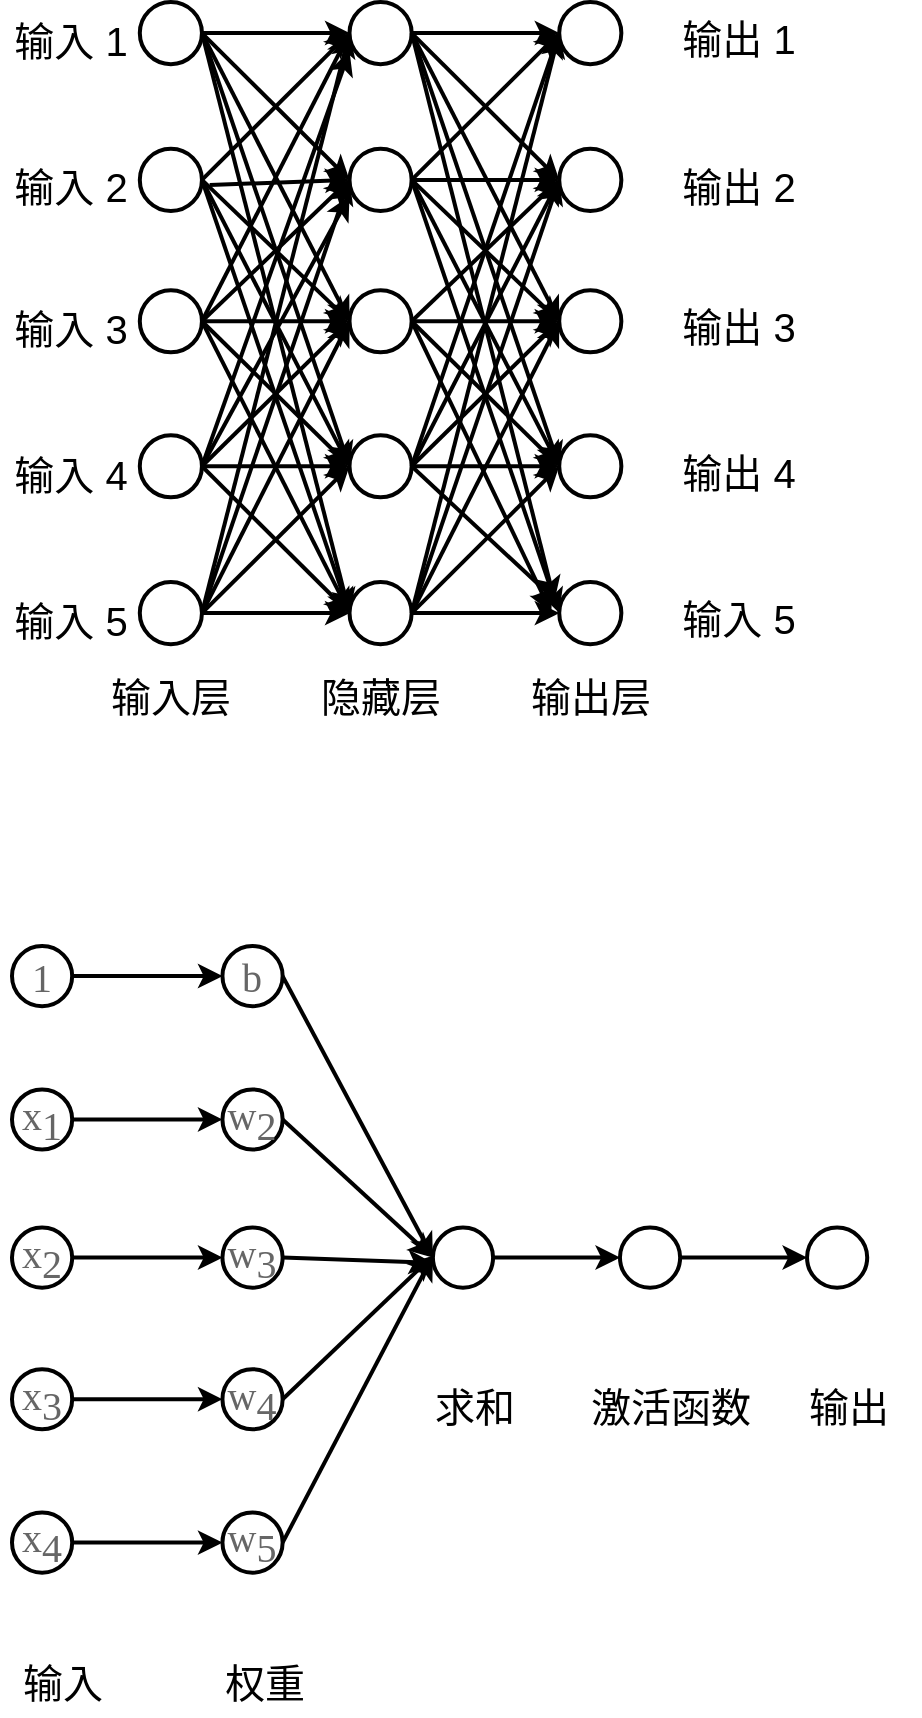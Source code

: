 <mxfile scale="10" border="0">
    <diagram id="691b31df-7cfc-d80e-552c-7aa9f8c0b5f7" name="Page-1">
        <mxGraphModel dx="840" dy="490" grid="1" gridSize="10" guides="1" tooltips="1" connect="1" arrows="1" fold="1" page="1" pageScale="1" pageWidth="413" pageHeight="583" background="#ffffff" math="0" shadow="0">
            <root>
                <mxCell id="0"/>
                <mxCell id="1" parent="0"/>
                <mxCell id="397" value="" style="group;fontSize=20;" vertex="1" connectable="0" parent="1">
                    <mxGeometry y="113" width="415.631" height="388.874" as="geometry"/>
                </mxCell>
                <mxCell id="3" value="" style="ellipse;whiteSpace=wrap;html=1;aspect=fixed;strokeWidth=2;fillColor=none;fontColor=#666666;align=center;strokeColor=#000000;fontSize=20;" parent="397" vertex="1">
                    <mxGeometry x="69.903" width="31.068" height="31.068" as="geometry"/>
                </mxCell>
                <mxCell id="311" style="edgeStyle=none;html=1;entryX=0;entryY=0.5;entryDx=0;entryDy=0;strokeColor=#000000;strokeWidth=2;fontSize=20;" parent="397" target="9" edge="1">
                    <mxGeometry relative="1" as="geometry">
                        <mxPoint x="104.854" y="91.539" as="sourcePoint"/>
                    </mxGeometry>
                </mxCell>
                <mxCell id="4" value="" style="ellipse;whiteSpace=wrap;html=1;aspect=fixed;strokeWidth=2;fillColor=none;fontColor=#666666;align=center;strokeColor=#000000;fontSize=20;" parent="397" vertex="1">
                    <mxGeometry x="69.903" y="73.412" width="31.068" height="31.068" as="geometry"/>
                </mxCell>
                <mxCell id="5" value="" style="ellipse;whiteSpace=wrap;html=1;aspect=fixed;strokeWidth=2;fillColor=none;fontColor=#666666;align=center;strokeColor=#000000;fontSize=20;" parent="397" vertex="1">
                    <mxGeometry x="69.903" y="144.105" width="31.068" height="31.068" as="geometry"/>
                </mxCell>
                <mxCell id="6" value="" style="ellipse;whiteSpace=wrap;html=1;aspect=fixed;strokeWidth=2;fillColor=none;fontColor=#666666;align=center;strokeColor=#000000;fontSize=20;" parent="397" vertex="1">
                    <mxGeometry x="69.903" y="290.023" width="31.068" height="31.068" as="geometry"/>
                </mxCell>
                <mxCell id="320" style="edgeStyle=none;html=1;exitX=1;exitY=0.5;exitDx=0;exitDy=0;strokeColor=#000000;strokeWidth=2;fontSize=20;" parent="397" source="7" edge="1">
                    <mxGeometry relative="1" as="geometry">
                        <mxPoint x="174.757" y="96.977" as="targetPoint"/>
                    </mxGeometry>
                </mxCell>
                <mxCell id="321" style="edgeStyle=none;html=1;exitX=1;exitY=0.5;exitDx=0;exitDy=0;strokeColor=#000000;strokeWidth=2;fontSize=20;" parent="397" source="7" edge="1">
                    <mxGeometry relative="1" as="geometry">
                        <mxPoint x="174.757" y="24.471" as="targetPoint"/>
                    </mxGeometry>
                </mxCell>
                <mxCell id="7" value="" style="ellipse;whiteSpace=wrap;html=1;aspect=fixed;strokeWidth=2;fillColor=none;fontColor=#666666;align=center;strokeColor=#000000;fontSize=20;" parent="397" vertex="1">
                    <mxGeometry x="69.903" y="216.611" width="31.068" height="31.068" as="geometry"/>
                </mxCell>
                <mxCell id="8" value="" style="ellipse;whiteSpace=wrap;html=1;aspect=fixed;strokeWidth=2;fillColor=none;fontColor=#666666;align=center;strokeColor=#000000;fontSize=20;" parent="397" vertex="1">
                    <mxGeometry x="174.757" width="31.068" height="31.068" as="geometry"/>
                </mxCell>
                <mxCell id="155" style="edgeStyle=none;html=1;exitX=1;exitY=0.5;exitDx=0;exitDy=0;entryX=0;entryY=0.5;entryDx=0;entryDy=0;strokeColor=#000000;strokeWidth=2;fontSize=20;" parent="397" source="3" target="8" edge="1">
                    <mxGeometry relative="1" as="geometry"/>
                </mxCell>
                <mxCell id="310" style="edgeStyle=none;html=1;exitX=1;exitY=0.5;exitDx=0;exitDy=0;strokeColor=#000000;entryX=0;entryY=0.5;entryDx=0;entryDy=0;strokeWidth=2;fontSize=20;" parent="397" source="4" target="8" edge="1">
                    <mxGeometry relative="1" as="geometry">
                        <mxPoint x="166.99" y="24.471" as="targetPoint"/>
                    </mxGeometry>
                </mxCell>
                <mxCell id="315" style="edgeStyle=none;html=1;exitX=1;exitY=0.5;exitDx=0;exitDy=0;entryX=0;entryY=0.5;entryDx=0;entryDy=0;strokeColor=#000000;strokeWidth=2;fontSize=20;" parent="397" source="5" target="8" edge="1">
                    <mxGeometry relative="1" as="geometry"/>
                </mxCell>
                <mxCell id="329" style="edgeStyle=none;html=1;exitX=1;exitY=0.5;exitDx=0;exitDy=0;entryX=0;entryY=0.5;entryDx=0;entryDy=0;strokeColor=#000000;strokeWidth=2;fontSize=20;" parent="397" source="6" target="8" edge="1">
                    <mxGeometry relative="1" as="geometry"/>
                </mxCell>
                <mxCell id="9" value="" style="ellipse;whiteSpace=wrap;html=1;aspect=fixed;strokeWidth=2;fillColor=none;fontColor=#666666;align=center;strokeColor=#000000;fontSize=20;" parent="397" vertex="1">
                    <mxGeometry x="174.757" y="73.412" width="31.068" height="31.068" as="geometry"/>
                </mxCell>
                <mxCell id="149" style="edgeStyle=none;html=1;exitX=1;exitY=0.5;exitDx=0;exitDy=0;entryX=0;entryY=0.5;entryDx=0;entryDy=0;strokeWidth=2;strokeColor=#000000;fontSize=20;" parent="397" source="3" target="9" edge="1">
                    <mxGeometry relative="1" as="geometry"/>
                </mxCell>
                <mxCell id="316" style="edgeStyle=none;html=1;exitX=1;exitY=0.5;exitDx=0;exitDy=0;entryX=0;entryY=0.5;entryDx=0;entryDy=0;strokeColor=#000000;strokeWidth=2;fontSize=20;" parent="397" source="5" target="9" edge="1">
                    <mxGeometry relative="1" as="geometry"/>
                </mxCell>
                <mxCell id="328" style="edgeStyle=none;html=1;exitX=1;exitY=0.5;exitDx=0;exitDy=0;entryX=0;entryY=0.5;entryDx=0;entryDy=0;strokeColor=#000000;strokeWidth=2;fontSize=20;" parent="397" source="6" target="9" edge="1">
                    <mxGeometry relative="1" as="geometry"/>
                </mxCell>
                <mxCell id="161" style="edgeStyle=none;html=1;exitX=1;exitY=0.5;exitDx=0;exitDy=0;strokeColor=#000000;strokeWidth=2;fontSize=20;" parent="397" source="10" edge="1">
                    <mxGeometry relative="1" as="geometry">
                        <mxPoint x="275.728" y="305.431" as="targetPoint"/>
                    </mxGeometry>
                </mxCell>
                <mxCell id="10" value="" style="ellipse;whiteSpace=wrap;html=1;aspect=fixed;strokeWidth=2;fillColor=none;fontColor=#666666;align=center;strokeColor=#000000;fontSize=20;" parent="397" vertex="1">
                    <mxGeometry x="174.757" y="144.105" width="31.068" height="31.068" as="geometry"/>
                </mxCell>
                <mxCell id="157" style="edgeStyle=none;html=1;exitX=1;exitY=0.5;exitDx=0;exitDy=0;entryX=0;entryY=0.5;entryDx=0;entryDy=0;strokeColor=#000000;strokeWidth=2;fontSize=20;" parent="397" source="3" target="10" edge="1">
                    <mxGeometry relative="1" as="geometry"/>
                </mxCell>
                <mxCell id="312" style="edgeStyle=none;html=1;exitX=1;exitY=0.5;exitDx=0;exitDy=0;entryX=0;entryY=0.5;entryDx=0;entryDy=0;strokeColor=#000000;strokeWidth=2;fontSize=20;" parent="397" source="4" target="10" edge="1">
                    <mxGeometry relative="1" as="geometry"/>
                </mxCell>
                <mxCell id="317" style="edgeStyle=none;html=1;exitX=1;exitY=0.5;exitDx=0;exitDy=0;entryX=0;entryY=0.5;entryDx=0;entryDy=0;strokeColor=#000000;strokeWidth=2;fontSize=20;" parent="397" source="5" target="10" edge="1">
                    <mxGeometry relative="1" as="geometry"/>
                </mxCell>
                <mxCell id="327" style="edgeStyle=none;html=1;exitX=1;exitY=0.5;exitDx=0;exitDy=0;entryX=0;entryY=0.5;entryDx=0;entryDy=0;strokeColor=#000000;strokeWidth=2;fontSize=20;" parent="397" source="6" target="10" edge="1">
                    <mxGeometry relative="1" as="geometry"/>
                </mxCell>
                <mxCell id="323" style="edgeStyle=none;html=1;exitX=1;exitY=0.5;exitDx=0;exitDy=0;entryX=0;entryY=0.5;entryDx=0;entryDy=0;strokeColor=#000000;strokeWidth=2;fontSize=20;" parent="397" source="7" target="10" edge="1">
                    <mxGeometry relative="1" as="geometry"/>
                </mxCell>
                <mxCell id="11" value="" style="ellipse;whiteSpace=wrap;html=1;aspect=fixed;strokeWidth=2;fillColor=none;fontColor=#666666;align=center;strokeColor=#000000;fontSize=20;" parent="397" vertex="1">
                    <mxGeometry x="174.757" y="290.023" width="31.068" height="31.068" as="geometry"/>
                </mxCell>
                <mxCell id="159" style="edgeStyle=none;html=1;exitX=1;exitY=0.5;exitDx=0;exitDy=0;entryX=0;entryY=0.5;entryDx=0;entryDy=0;strokeColor=#000000;strokeWidth=2;fontSize=20;" parent="397" source="3" target="11" edge="1">
                    <mxGeometry relative="1" as="geometry"/>
                </mxCell>
                <mxCell id="314" style="edgeStyle=none;html=1;exitX=1;exitY=0.5;exitDx=0;exitDy=0;entryX=0;entryY=0.5;entryDx=0;entryDy=0;strokeColor=#000000;strokeWidth=2;fontSize=20;" parent="397" source="4" target="11" edge="1">
                    <mxGeometry relative="1" as="geometry"/>
                </mxCell>
                <mxCell id="319" style="edgeStyle=none;html=1;exitX=1;exitY=0.5;exitDx=0;exitDy=0;entryX=0;entryY=0.5;entryDx=0;entryDy=0;strokeColor=#000000;strokeWidth=2;fontSize=20;" parent="397" source="5" target="11" edge="1">
                    <mxGeometry relative="1" as="geometry"/>
                </mxCell>
                <mxCell id="325" style="edgeStyle=none;html=1;exitX=1;exitY=0.5;exitDx=0;exitDy=0;entryX=0;entryY=0.5;entryDx=0;entryDy=0;strokeColor=#000000;strokeWidth=2;fontSize=20;" parent="397" source="6" target="11" edge="1">
                    <mxGeometry relative="1" as="geometry"/>
                </mxCell>
                <mxCell id="324" style="edgeStyle=none;html=1;exitX=1;exitY=0.5;exitDx=0;exitDy=0;entryX=0;entryY=0.5;entryDx=0;entryDy=0;strokeColor=#000000;strokeWidth=2;fontSize=20;" parent="397" source="7" target="11" edge="1">
                    <mxGeometry relative="1" as="geometry"/>
                </mxCell>
                <mxCell id="12" value="" style="ellipse;whiteSpace=wrap;html=1;aspect=fixed;strokeWidth=2;fillColor=none;fontColor=#666666;align=center;strokeColor=#000000;fontSize=20;" parent="397" vertex="1">
                    <mxGeometry x="174.757" y="216.611" width="31.068" height="31.068" as="geometry"/>
                </mxCell>
                <mxCell id="158" style="edgeStyle=none;html=1;entryX=0;entryY=0.5;entryDx=0;entryDy=0;strokeColor=#000000;strokeWidth=2;exitX=1;exitY=0.5;exitDx=0;exitDy=0;fontSize=20;" parent="397" source="3" target="12" edge="1">
                    <mxGeometry relative="1" as="geometry"/>
                </mxCell>
                <mxCell id="313" style="edgeStyle=none;html=1;exitX=1;exitY=0.5;exitDx=0;exitDy=0;entryX=0;entryY=0.5;entryDx=0;entryDy=0;strokeColor=#000000;strokeWidth=2;fontSize=20;" parent="397" source="4" target="12" edge="1">
                    <mxGeometry relative="1" as="geometry"/>
                </mxCell>
                <mxCell id="318" style="edgeStyle=none;html=1;exitX=1;exitY=0.5;exitDx=0;exitDy=0;entryX=0;entryY=0.5;entryDx=0;entryDy=0;strokeColor=#000000;strokeWidth=2;fontSize=20;" parent="397" source="5" target="12" edge="1">
                    <mxGeometry relative="1" as="geometry"/>
                </mxCell>
                <mxCell id="326" style="edgeStyle=none;html=1;exitX=1;exitY=0.5;exitDx=0;exitDy=0;entryX=0;entryY=0.5;entryDx=0;entryDy=0;strokeColor=#000000;strokeWidth=2;fontSize=20;" parent="397" source="6" target="12" edge="1">
                    <mxGeometry relative="1" as="geometry"/>
                </mxCell>
                <mxCell id="322" style="edgeStyle=none;html=1;exitX=1;exitY=0.5;exitDx=0;exitDy=0;entryX=0;entryY=0.5;entryDx=0;entryDy=0;strokeColor=#000000;strokeWidth=2;fontSize=20;" parent="397" source="7" target="12" edge="1">
                    <mxGeometry relative="1" as="geometry"/>
                </mxCell>
                <mxCell id="37" value="" style="ellipse;whiteSpace=wrap;html=1;aspect=fixed;strokeWidth=2;fillColor=none;fontColor=#666666;align=center;strokeColor=#000000;fontSize=20;" parent="397" vertex="1">
                    <mxGeometry x="279.612" width="31.068" height="31.068" as="geometry"/>
                </mxCell>
                <mxCell id="174" style="edgeStyle=none;html=1;exitX=1;exitY=0.5;exitDx=0;exitDy=0;entryX=0;entryY=0.5;entryDx=0;entryDy=0;strokeColor=#000000;strokeWidth=2;fontSize=20;" parent="397" source="8" target="37" edge="1">
                    <mxGeometry relative="1" as="geometry"/>
                </mxCell>
                <mxCell id="178" style="edgeStyle=none;html=1;exitX=1;exitY=0.5;exitDx=0;exitDy=0;entryX=0;entryY=0.5;entryDx=0;entryDy=0;strokeColor=#000000;strokeWidth=2;fontSize=20;" parent="397" source="9" target="37" edge="1">
                    <mxGeometry relative="1" as="geometry"/>
                </mxCell>
                <mxCell id="183" style="edgeStyle=none;html=1;exitX=1;exitY=0.5;exitDx=0;exitDy=0;entryX=0;entryY=0.5;entryDx=0;entryDy=0;strokeColor=#000000;strokeWidth=2;fontSize=20;" parent="397" source="11" target="37" edge="1">
                    <mxGeometry relative="1" as="geometry"/>
                </mxCell>
                <mxCell id="172" style="edgeStyle=none;html=1;exitX=1;exitY=0.5;exitDx=0;exitDy=0;entryX=0;entryY=0.5;entryDx=0;entryDy=0;strokeColor=#000000;strokeWidth=2;fontSize=20;" parent="397" source="12" target="37" edge="1">
                    <mxGeometry relative="1" as="geometry"/>
                </mxCell>
                <mxCell id="38" value="" style="ellipse;whiteSpace=wrap;html=1;aspect=fixed;strokeWidth=2;fillColor=none;fontColor=#666666;align=center;strokeColor=#000000;fontSize=20;" parent="397" vertex="1">
                    <mxGeometry x="279.612" y="73.412" width="31.068" height="31.068" as="geometry"/>
                </mxCell>
                <mxCell id="173" style="edgeStyle=none;html=1;exitX=1;exitY=0.5;exitDx=0;exitDy=0;entryX=0;entryY=0.5;entryDx=0;entryDy=0;strokeColor=#000000;strokeWidth=2;fontSize=20;" parent="397" source="8" target="38" edge="1">
                    <mxGeometry relative="1" as="geometry"/>
                </mxCell>
                <mxCell id="177" style="edgeStyle=none;html=1;exitX=1;exitY=0.5;exitDx=0;exitDy=0;entryX=0;entryY=0.5;entryDx=0;entryDy=0;strokeColor=#000000;strokeWidth=2;fontSize=20;" parent="397" source="9" target="38" edge="1">
                    <mxGeometry relative="1" as="geometry"/>
                </mxCell>
                <mxCell id="180" style="edgeStyle=none;html=1;exitX=1;exitY=0.5;exitDx=0;exitDy=0;entryX=0;entryY=0.5;entryDx=0;entryDy=0;strokeColor=#000000;strokeWidth=2;fontSize=20;" parent="397" source="10" target="38" edge="1">
                    <mxGeometry relative="1" as="geometry"/>
                </mxCell>
                <mxCell id="182" style="edgeStyle=none;html=1;exitX=1;exitY=0.5;exitDx=0;exitDy=0;entryX=0;entryY=0.5;entryDx=0;entryDy=0;strokeColor=#000000;strokeWidth=2;fontSize=20;" parent="397" source="11" target="38" edge="1">
                    <mxGeometry relative="1" as="geometry"/>
                </mxCell>
                <mxCell id="171" style="edgeStyle=none;html=1;exitX=1;exitY=0.5;exitDx=0;exitDy=0;entryX=0;entryY=0.5;entryDx=0;entryDy=0;strokeColor=#000000;strokeWidth=2;fontSize=20;" parent="397" source="12" target="38" edge="1">
                    <mxGeometry relative="1" as="geometry"/>
                </mxCell>
                <mxCell id="39" value="" style="ellipse;whiteSpace=wrap;html=1;aspect=fixed;strokeWidth=2;fillColor=none;fontColor=#666666;align=center;strokeColor=#000000;fontSize=20;" parent="397" vertex="1">
                    <mxGeometry x="279.612" y="144.105" width="31.068" height="31.068" as="geometry"/>
                </mxCell>
                <mxCell id="175" style="edgeStyle=none;html=1;exitX=1;exitY=0.5;exitDx=0;exitDy=0;entryX=0;entryY=0.5;entryDx=0;entryDy=0;strokeColor=#000000;strokeWidth=2;fontSize=20;" parent="397" source="8" target="39" edge="1">
                    <mxGeometry relative="1" as="geometry"/>
                </mxCell>
                <mxCell id="176" style="edgeStyle=none;html=1;exitX=1;exitY=0.5;exitDx=0;exitDy=0;entryX=0;entryY=0.5;entryDx=0;entryDy=0;strokeColor=#000000;strokeWidth=2;fontSize=20;" parent="397" source="9" target="39" edge="1">
                    <mxGeometry relative="1" as="geometry"/>
                </mxCell>
                <mxCell id="179" style="edgeStyle=none;html=1;exitX=1;exitY=0.5;exitDx=0;exitDy=0;entryX=0;entryY=0.5;entryDx=0;entryDy=0;strokeColor=#000000;strokeWidth=2;fontSize=20;" parent="397" source="10" target="39" edge="1">
                    <mxGeometry relative="1" as="geometry"/>
                </mxCell>
                <mxCell id="181" style="edgeStyle=none;html=1;exitX=1;exitY=0.5;exitDx=0;exitDy=0;strokeColor=#000000;strokeWidth=2;entryX=0;entryY=0.5;entryDx=0;entryDy=0;fontSize=20;" parent="397" source="11" target="39" edge="1">
                    <mxGeometry relative="1" as="geometry">
                        <mxPoint x="275.728" y="160.419" as="targetPoint"/>
                    </mxGeometry>
                </mxCell>
                <mxCell id="170" style="edgeStyle=none;html=1;exitX=1;exitY=0.5;exitDx=0;exitDy=0;entryX=0;entryY=0.5;entryDx=0;entryDy=0;strokeColor=#000000;strokeWidth=2;fontSize=20;" parent="397" source="12" target="39" edge="1">
                    <mxGeometry relative="1" as="geometry"/>
                </mxCell>
                <mxCell id="40" value="" style="ellipse;whiteSpace=wrap;html=1;aspect=fixed;strokeWidth=2;fillColor=none;fontColor=#666666;align=center;strokeColor=#000000;fontSize=20;" parent="397" vertex="1">
                    <mxGeometry x="279.612" y="290.023" width="31.068" height="31.068" as="geometry"/>
                </mxCell>
                <mxCell id="160" style="edgeStyle=none;html=1;exitX=1;exitY=0.5;exitDx=0;exitDy=0;entryX=-0.075;entryY=0.3;entryDx=0;entryDy=0;entryPerimeter=0;strokeColor=#000000;strokeWidth=2;fontSize=20;" parent="397" source="8" target="40" edge="1">
                    <mxGeometry relative="1" as="geometry"/>
                </mxCell>
                <mxCell id="150" style="edgeStyle=none;html=1;exitX=1;exitY=0.5;exitDx=0;exitDy=0;entryX=0;entryY=0.5;entryDx=0;entryDy=0;strokeColor=#000000;strokeWidth=2;fontSize=20;" parent="397" source="9" target="40" edge="1">
                    <mxGeometry relative="1" as="geometry"/>
                </mxCell>
                <mxCell id="163" style="edgeStyle=none;html=1;exitX=1;exitY=0.5;exitDx=0;exitDy=0;strokeColor=#000000;strokeWidth=2;entryX=0;entryY=0.5;entryDx=0;entryDy=0;fontSize=20;" parent="397" source="11" target="40" edge="1">
                    <mxGeometry relative="1" as="geometry">
                        <mxPoint x="275.728" y="305.431" as="targetPoint"/>
                    </mxGeometry>
                </mxCell>
                <mxCell id="162" style="edgeStyle=none;html=1;exitX=1;exitY=0.5;exitDx=0;exitDy=0;entryX=0;entryY=0.35;entryDx=0;entryDy=0;entryPerimeter=0;strokeColor=#000000;strokeWidth=2;fontSize=20;" parent="397" source="12" target="40" edge="1">
                    <mxGeometry relative="1" as="geometry"/>
                </mxCell>
                <mxCell id="41" value="" style="ellipse;whiteSpace=wrap;html=1;aspect=fixed;strokeWidth=2;fillColor=none;fontColor=#666666;align=center;strokeColor=#000000;fontSize=20;" parent="397" vertex="1">
                    <mxGeometry x="279.612" y="216.611" width="31.068" height="31.068" as="geometry"/>
                </mxCell>
                <mxCell id="164" style="edgeStyle=none;html=1;exitX=1;exitY=0.5;exitDx=0;exitDy=0;entryX=0;entryY=0.5;entryDx=0;entryDy=0;strokeColor=#000000;strokeWidth=2;fontSize=20;" parent="397" source="8" target="41" edge="1">
                    <mxGeometry relative="1" as="geometry"/>
                </mxCell>
                <mxCell id="165" style="edgeStyle=none;html=1;exitX=1;exitY=0.5;exitDx=0;exitDy=0;strokeColor=#000000;strokeWidth=2;entryX=0;entryY=0.5;entryDx=0;entryDy=0;fontSize=20;" parent="397" source="9" target="41" edge="1">
                    <mxGeometry relative="1" as="geometry">
                        <mxPoint x="283.495" y="241.988" as="targetPoint"/>
                    </mxGeometry>
                </mxCell>
                <mxCell id="166" style="edgeStyle=none;html=1;exitX=1;exitY=0.5;exitDx=0;exitDy=0;entryX=0;entryY=0.5;entryDx=0;entryDy=0;strokeColor=#000000;strokeWidth=2;fontSize=20;" parent="397" source="10" target="41" edge="1">
                    <mxGeometry relative="1" as="geometry"/>
                </mxCell>
                <mxCell id="168" style="edgeStyle=none;html=1;exitX=1;exitY=0.5;exitDx=0;exitDy=0;entryX=0;entryY=0.5;entryDx=0;entryDy=0;strokeColor=#000000;strokeWidth=2;fontSize=20;" parent="397" source="11" target="41" edge="1">
                    <mxGeometry relative="1" as="geometry"/>
                </mxCell>
                <mxCell id="169" style="edgeStyle=none;html=1;exitX=1;exitY=0.5;exitDx=0;exitDy=0;strokeColor=#000000;strokeWidth=2;entryX=0;entryY=0.5;entryDx=0;entryDy=0;fontSize=20;" parent="397" source="12" target="41" edge="1">
                    <mxGeometry relative="1" as="geometry">
                        <mxPoint x="275.728" y="234.738" as="targetPoint"/>
                    </mxGeometry>
                </mxCell>
                <mxCell id="87" value="&lt;span style=&quot;font-size: 20px;&quot;&gt;输入 1&lt;/span&gt;" style="text;html=1;resizable=0;autosize=1;align=center;verticalAlign=middle;points=[];fillColor=none;strokeColor=none;rounded=0;fontColor=#000000;fontSize=20;" parent="397" vertex="1">
                    <mxGeometry y="4.063" width="70" height="30" as="geometry"/>
                </mxCell>
                <mxCell id="330" value="&lt;span style=&quot;font-size: 20px;&quot;&gt;输入 2&lt;/span&gt;" style="text;html=1;resizable=0;autosize=1;align=center;verticalAlign=middle;points=[];fillColor=none;strokeColor=none;rounded=0;fontColor=#000000;fontSize=20;" parent="397" vertex="1">
                    <mxGeometry y="77.475" width="70" height="30" as="geometry"/>
                </mxCell>
                <mxCell id="331" value="&lt;span style=&quot;font-size: 20px;&quot;&gt;输入 3&lt;/span&gt;" style="text;html=1;resizable=0;autosize=1;align=center;verticalAlign=middle;points=[];fillColor=none;strokeColor=none;rounded=0;fontColor=#000000;fontSize=20;" parent="397" vertex="1">
                    <mxGeometry y="148.169" width="70" height="30" as="geometry"/>
                </mxCell>
                <mxCell id="332" value="&lt;span style=&quot;font-size: 20px;&quot;&gt;输入 4&lt;/span&gt;" style="text;html=1;resizable=0;autosize=1;align=center;verticalAlign=middle;points=[];fillColor=none;strokeColor=none;rounded=0;fontColor=#000000;fontSize=20;" parent="397" vertex="1">
                    <mxGeometry y="220.674" width="70" height="30" as="geometry"/>
                </mxCell>
                <mxCell id="333" value="&lt;span style=&quot;font-size: 20px;&quot;&gt;输入 5&lt;/span&gt;" style="text;html=1;resizable=0;autosize=1;align=center;verticalAlign=middle;points=[];fillColor=none;strokeColor=none;rounded=0;fontColor=#000000;fontSize=20;" parent="397" vertex="1">
                    <mxGeometry y="294.087" width="70" height="30" as="geometry"/>
                </mxCell>
                <mxCell id="334" value="&lt;span style=&quot;font-size: 20px;&quot;&gt;输出 1&lt;/span&gt;" style="text;html=1;resizable=0;autosize=1;align=center;verticalAlign=middle;points=[];fillColor=none;strokeColor=none;rounded=0;fontColor=#000000;fontSize=20;" parent="397" vertex="1">
                    <mxGeometry x="333.631" y="3.157" width="70" height="30" as="geometry"/>
                </mxCell>
                <mxCell id="335" value="&lt;span style=&quot;font-size: 20px;&quot;&gt;输出&lt;/span&gt;&lt;span style=&quot;font-size: 20px;&quot;&gt;&amp;nbsp;2&lt;/span&gt;" style="text;html=1;resizable=0;autosize=1;align=center;verticalAlign=middle;points=[];fillColor=none;strokeColor=none;rounded=0;fontColor=#000000;fontSize=20;" parent="397" vertex="1">
                    <mxGeometry x="333.631" y="76.569" width="70" height="30" as="geometry"/>
                </mxCell>
                <mxCell id="336" value="&lt;span style=&quot;font-size: 20px;&quot;&gt;输出&lt;/span&gt;&lt;span style=&quot;font-size: 20px;&quot;&gt;&amp;nbsp;3&lt;/span&gt;" style="text;html=1;resizable=0;autosize=1;align=center;verticalAlign=middle;points=[];fillColor=none;strokeColor=none;rounded=0;fontColor=#000000;fontSize=20;" parent="397" vertex="1">
                    <mxGeometry x="333.631" y="147.262" width="70" height="30" as="geometry"/>
                </mxCell>
                <mxCell id="337" value="&lt;span style=&quot;font-size: 20px;&quot;&gt;输出&lt;/span&gt;&lt;span style=&quot;font-size: 20px;&quot;&gt;&amp;nbsp;4&lt;/span&gt;" style="text;html=1;resizable=0;autosize=1;align=center;verticalAlign=middle;points=[];fillColor=none;strokeColor=none;rounded=0;fontColor=#000000;fontSize=20;" parent="397" vertex="1">
                    <mxGeometry x="333.631" y="219.768" width="70" height="30" as="geometry"/>
                </mxCell>
                <mxCell id="338" value="&lt;span style=&quot;font-size: 20px;&quot;&gt;输入 5&lt;/span&gt;" style="text;html=1;resizable=0;autosize=1;align=center;verticalAlign=middle;points=[];fillColor=none;strokeColor=none;rounded=0;fontColor=#000000;fontSize=20;" parent="397" vertex="1">
                    <mxGeometry x="333.631" y="293.18" width="70" height="30" as="geometry"/>
                </mxCell>
                <mxCell id="339" value="&lt;span style=&quot;font-size: 20px;&quot;&gt;输入层&lt;/span&gt;" style="text;html=1;resizable=0;autosize=1;align=center;verticalAlign=middle;points=[];fillColor=none;strokeColor=none;rounded=0;fontColor=#000000;fontSize=20;" parent="397" vertex="1">
                    <mxGeometry x="45.44" y="332.004" width="80" height="30" as="geometry"/>
                </mxCell>
                <mxCell id="340" value="&lt;span style=&quot;font-size: 20px;&quot;&gt;隐藏层&lt;/span&gt;" style="text;html=1;resizable=0;autosize=1;align=center;verticalAlign=middle;points=[];fillColor=none;strokeColor=none;rounded=0;fontColor=#000000;fontSize=20;" parent="397" vertex="1">
                    <mxGeometry x="150.294" y="332.004" width="80" height="30" as="geometry"/>
                </mxCell>
                <mxCell id="341" value="&lt;span style=&quot;font-size: 20px;&quot;&gt;输出层&lt;/span&gt;" style="text;html=1;resizable=0;autosize=1;align=center;verticalAlign=middle;points=[];fillColor=none;strokeColor=none;rounded=0;fontColor=#000000;fontSize=20;" parent="397" vertex="1">
                    <mxGeometry x="255.148" y="332.004" width="80" height="30" as="geometry"/>
                </mxCell>
                <mxCell id="398" value="" style="group;fontSize=20;strokeWidth=2;" vertex="1" connectable="0" parent="1">
                    <mxGeometry x="6" y="585" width="454" height="385" as="geometry"/>
                </mxCell>
                <mxCell id="347" value="&lt;font style=&quot;font-size: 20px;&quot;&gt;1&lt;/font&gt;" style="ellipse;whiteSpace=wrap;html=1;aspect=fixed;strokeWidth=2;fillColor=none;fontColor=#666666;align=center;strokeColor=#000000;fontSize=20;fontFamily=Times New Roman;" parent="398" vertex="1">
                    <mxGeometry width="30.093" height="30.093" as="geometry"/>
                </mxCell>
                <mxCell id="353" value="x&lt;span style=&quot;font-size: 20px;&quot;&gt;&lt;sub style=&quot;font-size: 20px;&quot;&gt;1&lt;/sub&gt;&lt;/span&gt;" style="ellipse;whiteSpace=wrap;html=1;aspect=fixed;strokeWidth=2;fillColor=none;fontColor=#666666;align=center;strokeColor=#000000;fontSize=20;fontFamily=Times New Roman;" parent="398" vertex="1">
                    <mxGeometry y="71.701" width="30.093" height="30.093" as="geometry"/>
                </mxCell>
                <mxCell id="359" value="&lt;font style=&quot;font-size: 20px;&quot;&gt;x&lt;sub style=&quot;font-size: 20px;&quot;&gt;2&lt;/sub&gt;&lt;/font&gt;" style="ellipse;whiteSpace=wrap;html=1;aspect=fixed;strokeWidth=2;fillColor=none;fontColor=#666666;align=center;strokeColor=#000000;fontSize=20;fontFamily=Times New Roman;" parent="398" vertex="1">
                    <mxGeometry y="140.747" width="30.093" height="30.093" as="geometry"/>
                </mxCell>
                <mxCell id="365" value="x&lt;span style=&quot;font-size: 20px;&quot;&gt;&lt;sub style=&quot;font-size: 20px;&quot;&gt;4&lt;/sub&gt;&lt;/span&gt;" style="ellipse;whiteSpace=wrap;html=1;aspect=fixed;strokeWidth=2;fillColor=none;fontColor=#666666;align=center;strokeColor=#000000;fontSize=20;fontFamily=Times New Roman;" parent="398" vertex="1">
                    <mxGeometry y="283.264" width="30.093" height="30.093" as="geometry"/>
                </mxCell>
                <mxCell id="371" value="x&lt;sub style=&quot;font-size: 20px;&quot;&gt;3&lt;/sub&gt;" style="ellipse;whiteSpace=wrap;html=1;aspect=fixed;strokeWidth=2;fillColor=none;fontColor=#666666;align=center;strokeColor=#000000;fontSize=20;fontFamily=Times New Roman;" parent="398" vertex="1">
                    <mxGeometry y="211.563" width="30.093" height="30.093" as="geometry"/>
                </mxCell>
                <mxCell id="372" value="b" style="ellipse;whiteSpace=wrap;html=1;aspect=fixed;strokeWidth=2;fillColor=none;fontColor=#666666;align=center;strokeColor=#000000;fontSize=20;fontFamily=Times New Roman;" parent="398" vertex="1">
                    <mxGeometry x="105.223" width="30.093" height="30.093" as="geometry"/>
                </mxCell>
                <mxCell id="377" style="edgeStyle=none;html=1;exitX=1;exitY=0.5;exitDx=0;exitDy=0;entryX=0;entryY=0.5;entryDx=0;entryDy=0;strokeWidth=2;strokeColor=#000000;fontSize=20;fontFamily=Times New Roman;" parent="398" source="347" target="372" edge="1">
                    <mxGeometry relative="1" as="geometry"/>
                </mxCell>
                <mxCell id="373" value="w&lt;sub style=&quot;font-size: 20px;&quot;&gt;2&lt;/sub&gt;" style="ellipse;whiteSpace=wrap;html=1;aspect=fixed;strokeWidth=2;fillColor=none;fontColor=#666666;align=center;strokeColor=#000000;fontSize=20;fontFamily=Times New Roman;" parent="398" vertex="1">
                    <mxGeometry x="105.223" y="71.701" width="30.093" height="30.093" as="geometry"/>
                </mxCell>
                <mxCell id="378" style="edgeStyle=none;html=1;exitX=1;exitY=0.5;exitDx=0;exitDy=0;entryX=0;entryY=0.5;entryDx=0;entryDy=0;strokeColor=#000000;strokeWidth=2;fontSize=20;fontFamily=Times New Roman;" parent="398" source="353" target="373" edge="1">
                    <mxGeometry relative="1" as="geometry"/>
                </mxCell>
                <mxCell id="384" style="edgeStyle=none;html=1;exitX=1;exitY=0.5;exitDx=0;exitDy=0;strokeColor=#000000;strokeWidth=2;fontSize=20;" parent="398" source="374" edge="1">
                    <mxGeometry relative="1" as="geometry">
                        <mxPoint x="210.447" y="158.451" as="targetPoint"/>
                    </mxGeometry>
                </mxCell>
                <mxCell id="374" value="w&lt;sub style=&quot;font-size: 20px;&quot;&gt;3&lt;/sub&gt;" style="ellipse;whiteSpace=wrap;html=1;aspect=fixed;strokeWidth=2;fillColor=none;fontColor=#666666;align=center;strokeColor=#000000;fontSize=20;fontFamily=Times New Roman;" parent="398" vertex="1">
                    <mxGeometry x="105.223" y="140.747" width="30.093" height="30.093" as="geometry"/>
                </mxCell>
                <mxCell id="379" style="edgeStyle=none;html=1;exitX=1;exitY=0.5;exitDx=0;exitDy=0;entryX=0;entryY=0.5;entryDx=0;entryDy=0;strokeColor=#000000;strokeWidth=2;fontSize=20;fontFamily=Times New Roman;" parent="398" source="359" target="374" edge="1">
                    <mxGeometry relative="1" as="geometry"/>
                </mxCell>
                <mxCell id="386" style="edgeStyle=none;html=1;exitX=1;exitY=0.5;exitDx=0;exitDy=0;strokeColor=#000000;strokeWidth=2;fontSize=20;" parent="398" source="375" edge="1">
                    <mxGeometry relative="1" as="geometry">
                        <mxPoint x="210.447" y="154.91" as="targetPoint"/>
                    </mxGeometry>
                </mxCell>
                <mxCell id="375" value="w&lt;sub style=&quot;font-size: 20px;&quot;&gt;5&lt;/sub&gt;" style="ellipse;whiteSpace=wrap;html=1;aspect=fixed;strokeWidth=2;fillColor=none;fontColor=#666666;align=center;strokeColor=#000000;fontSize=20;fontFamily=Times New Roman;" parent="398" vertex="1">
                    <mxGeometry x="105.223" y="283.264" width="30.093" height="30.093" as="geometry"/>
                </mxCell>
                <mxCell id="381" style="edgeStyle=none;html=1;exitX=1;exitY=0.5;exitDx=0;exitDy=0;entryX=0;entryY=0.5;entryDx=0;entryDy=0;strokeColor=#000000;strokeWidth=2;fontSize=20;fontFamily=Times New Roman;" parent="398" source="365" target="375" edge="1">
                    <mxGeometry relative="1" as="geometry"/>
                </mxCell>
                <mxCell id="385" style="edgeStyle=none;html=1;exitX=1;exitY=0.5;exitDx=0;exitDy=0;strokeColor=#000000;strokeWidth=2;fontSize=20;" parent="398" source="376" edge="1">
                    <mxGeometry relative="1" as="geometry">
                        <mxPoint x="210.447" y="154.91" as="targetPoint"/>
                    </mxGeometry>
                </mxCell>
                <mxCell id="376" value="w&lt;sub style=&quot;font-size: 20px;&quot;&gt;4&lt;/sub&gt;" style="ellipse;whiteSpace=wrap;html=1;aspect=fixed;strokeWidth=2;fillColor=none;fontColor=#666666;align=center;strokeColor=#000000;fontSize=20;fontFamily=Times New Roman;" parent="398" vertex="1">
                    <mxGeometry x="105.223" y="211.563" width="30.093" height="30.093" as="geometry"/>
                </mxCell>
                <mxCell id="380" style="edgeStyle=none;html=1;exitX=1;exitY=0.5;exitDx=0;exitDy=0;entryX=0;entryY=0.5;entryDx=0;entryDy=0;strokeColor=#000000;strokeWidth=2;fontSize=20;fontFamily=Times New Roman;" parent="398" source="371" target="376" edge="1">
                    <mxGeometry relative="1" as="geometry"/>
                </mxCell>
                <mxCell id="387" style="edgeStyle=none;html=1;exitX=1;exitY=0.5;exitDx=0;exitDy=0;strokeColor=#000000;strokeWidth=2;entryX=0;entryY=0.5;entryDx=0;entryDy=0;fontSize=20;" parent="398" source="382" edge="1" target="388">
                    <mxGeometry relative="1" as="geometry">
                        <mxPoint x="303.979" y="158.451" as="targetPoint"/>
                    </mxGeometry>
                </mxCell>
                <mxCell id="382" value="" style="ellipse;whiteSpace=wrap;html=1;aspect=fixed;strokeWidth=2;fillColor=none;fontColor=#666666;align=center;strokeColor=#000000;fontSize=20;" parent="398" vertex="1">
                    <mxGeometry x="210.447" y="140.747" width="30.093" height="30.093" as="geometry"/>
                </mxCell>
                <mxCell id="383" style="edgeStyle=none;html=1;exitX=1;exitY=0.5;exitDx=0;exitDy=0;entryX=0;entryY=0.5;entryDx=0;entryDy=0;strokeColor=#000000;strokeWidth=2;fontSize=20;" parent="398" source="372" target="382" edge="1">
                    <mxGeometry relative="1" as="geometry"/>
                </mxCell>
                <mxCell id="396" style="edgeStyle=none;html=1;exitX=1;exitY=0.5;exitDx=0;exitDy=0;entryX=0;entryY=0.5;entryDx=0;entryDy=0;fontFamily=Times New Roman;fontSize=20;strokeColor=#000000;strokeWidth=2;" parent="398" source="373" target="382" edge="1">
                    <mxGeometry relative="1" as="geometry"/>
                </mxCell>
                <mxCell id="388" value="" style="ellipse;whiteSpace=wrap;html=1;aspect=fixed;strokeWidth=2;fillColor=none;fontColor=#666666;align=center;strokeColor=#000000;fontSize=20;" parent="398" vertex="1">
                    <mxGeometry x="303.979" y="140.747" width="30.093" height="30.093" as="geometry"/>
                </mxCell>
                <mxCell id="389" value="" style="ellipse;whiteSpace=wrap;html=1;aspect=fixed;strokeWidth=2;fillColor=none;fontColor=#666666;align=center;strokeColor=#000000;fontSize=20;" parent="398" vertex="1">
                    <mxGeometry x="397.511" y="140.747" width="30.093" height="30.093" as="geometry"/>
                </mxCell>
                <mxCell id="390" value="" style="edgeStyle=none;html=1;strokeColor=#000000;strokeWidth=2;fontSize=20;" parent="398" source="388" target="389" edge="1">
                    <mxGeometry relative="1" as="geometry"/>
                </mxCell>
                <mxCell id="391" value="&lt;span style=&quot;font-size: 20px;&quot;&gt;输入&lt;/span&gt;" style="text;html=1;resizable=0;autosize=1;align=center;verticalAlign=middle;points=[];fillColor=none;strokeColor=none;rounded=0;fontColor=#000000;fontSize=20;strokeWidth=2;" parent="398" vertex="1">
                    <mxGeometry x="-5.49" y="353.208" width="60" height="30" as="geometry"/>
                </mxCell>
                <mxCell id="392" value="&lt;span style=&quot;font-size: 20px;&quot;&gt;权重&lt;/span&gt;" style="text;html=1;resizable=0;autosize=1;align=center;verticalAlign=middle;points=[];fillColor=none;strokeColor=none;rounded=0;fontColor=#000000;fontSize=20;strokeWidth=2;" parent="398" vertex="1">
                    <mxGeometry x="95.837" y="353.208" width="60" height="30" as="geometry"/>
                </mxCell>
                <mxCell id="393" value="&lt;span style=&quot;font-size: 20px;&quot;&gt;激活函数&lt;/span&gt;" style="text;html=1;resizable=0;autosize=1;align=center;verticalAlign=middle;points=[];fillColor=none;strokeColor=none;rounded=0;fontColor=#000000;fontSize=20;strokeWidth=2;" parent="398" vertex="1">
                    <mxGeometry x="279.003" y="215.116" width="100" height="30" as="geometry"/>
                </mxCell>
                <mxCell id="394" value="&lt;span style=&quot;font-size: 20px;&quot;&gt;输出&lt;/span&gt;" style="text;html=1;resizable=0;autosize=1;align=center;verticalAlign=middle;points=[];fillColor=none;strokeColor=none;rounded=0;fontColor=#000000;fontSize=20;strokeWidth=2;" parent="398" vertex="1">
                    <mxGeometry x="388.124" y="215.116" width="60" height="30" as="geometry"/>
                </mxCell>
                <mxCell id="395" value="&lt;span style=&quot;font-size: 20px;&quot;&gt;求和&lt;/span&gt;" style="text;html=1;resizable=0;autosize=1;align=center;verticalAlign=middle;points=[];fillColor=none;strokeColor=none;rounded=0;fontColor=#000000;fontSize=20;strokeWidth=2;" parent="398" vertex="1">
                    <mxGeometry x="201.06" y="215.116" width="60" height="30" as="geometry"/>
                </mxCell>
            </root>
        </mxGraphModel>
    </diagram>
</mxfile>